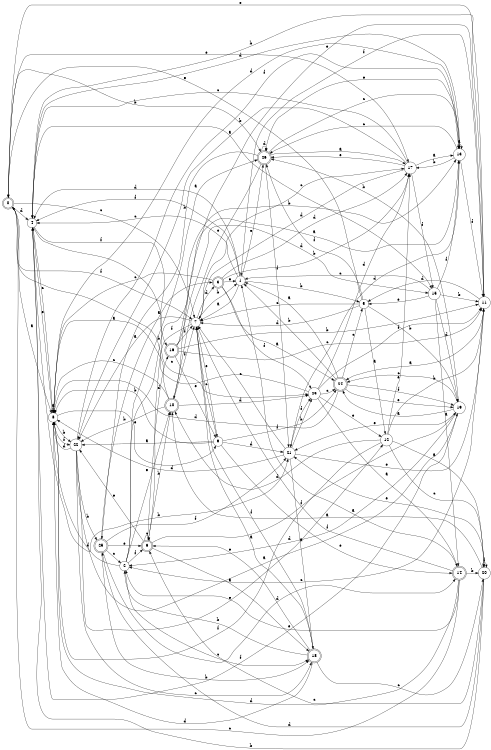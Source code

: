 digraph n22_3 {
__start0 [label="" shape="none"];

rankdir=LR;
size="8,5";

s0 [style="rounded,filled", color="black", fillcolor="white" shape="doublecircle", label="0"];
s1 [style="filled", color="black", fillcolor="white" shape="circle", label="1"];
s2 [style="filled", color="black", fillcolor="white" shape="circle", label="2"];
s3 [style="rounded,filled", color="black", fillcolor="white" shape="doublecircle", label="3"];
s4 [style="filled", color="black", fillcolor="white" shape="circle", label="4"];
s5 [style="filled", color="black", fillcolor="white" shape="circle", label="5"];
s6 [style="rounded,filled", color="black", fillcolor="white" shape="doublecircle", label="6"];
s7 [style="filled", color="black", fillcolor="white" shape="circle", label="7"];
s8 [style="filled", color="black", fillcolor="white" shape="circle", label="8"];
s9 [style="filled", color="black", fillcolor="white" shape="circle", label="9"];
s10 [style="rounded,filled", color="black", fillcolor="white" shape="doublecircle", label="10"];
s11 [style="filled", color="black", fillcolor="white" shape="circle", label="11"];
s12 [style="filled", color="black", fillcolor="white" shape="circle", label="12"];
s13 [style="filled", color="black", fillcolor="white" shape="circle", label="13"];
s14 [style="rounded,filled", color="black", fillcolor="white" shape="doublecircle", label="14"];
s15 [style="filled", color="black", fillcolor="white" shape="circle", label="15"];
s16 [style="rounded,filled", color="black", fillcolor="white" shape="doublecircle", label="16"];
s17 [style="filled", color="black", fillcolor="white" shape="circle", label="17"];
s18 [style="rounded,filled", color="black", fillcolor="white" shape="doublecircle", label="18"];
s19 [style="filled", color="black", fillcolor="white" shape="circle", label="19"];
s20 [style="filled", color="black", fillcolor="white" shape="circle", label="20"];
s21 [style="filled", color="black", fillcolor="white" shape="circle", label="21"];
s22 [style="filled", color="black", fillcolor="white" shape="circle", label="22"];
s23 [style="filled", color="black", fillcolor="white" shape="circle", label="23"];
s24 [style="rounded,filled", color="black", fillcolor="white" shape="doublecircle", label="24"];
s25 [style="rounded,filled", color="black", fillcolor="white" shape="doublecircle", label="25"];
s26 [style="rounded,filled", color="black", fillcolor="white" shape="doublecircle", label="26"];
s0 -> s8 [label="a"];
s0 -> s26 [label="b"];
s0 -> s7 [label="c"];
s0 -> s4 [label="d"];
s0 -> s17 [label="e"];
s0 -> s7 [label="f"];
s1 -> s7 [label="a"];
s1 -> s5 [label="b"];
s1 -> s4 [label="c"];
s1 -> s4 [label="d"];
s1 -> s26 [label="e"];
s1 -> s4 [label="f"];
s2 -> s26 [label="a"];
s2 -> s13 [label="b"];
s2 -> s18 [label="c"];
s2 -> s8 [label="d"];
s2 -> s10 [label="e"];
s2 -> s6 [label="f"];
s3 -> s24 [label="a"];
s3 -> s17 [label="b"];
s3 -> s8 [label="c"];
s3 -> s17 [label="d"];
s3 -> s1 [label="e"];
s3 -> s23 [label="f"];
s4 -> s15 [label="a"];
s4 -> s21 [label="b"];
s4 -> s23 [label="c"];
s4 -> s13 [label="d"];
s4 -> s8 [label="e"];
s4 -> s16 [label="f"];
s5 -> s12 [label="a"];
s5 -> s19 [label="b"];
s5 -> s7 [label="c"];
s5 -> s7 [label="d"];
s5 -> s0 [label="e"];
s5 -> s26 [label="f"];
s6 -> s18 [label="a"];
s6 -> s10 [label="b"];
s6 -> s6 [label="c"];
s6 -> s16 [label="d"];
s6 -> s22 [label="e"];
s6 -> s19 [label="f"];
s7 -> s22 [label="a"];
s7 -> s1 [label="b"];
s7 -> s17 [label="c"];
s7 -> s3 [label="d"];
s7 -> s9 [label="e"];
s7 -> s6 [label="f"];
s8 -> s8 [label="a"];
s8 -> s22 [label="b"];
s8 -> s4 [label="c"];
s8 -> s13 [label="d"];
s8 -> s9 [label="e"];
s8 -> s22 [label="f"];
s9 -> s22 [label="a"];
s9 -> s8 [label="b"];
s9 -> s7 [label="c"];
s9 -> s21 [label="d"];
s9 -> s14 [label="e"];
s9 -> s24 [label="f"];
s10 -> s8 [label="a"];
s10 -> s22 [label="b"];
s10 -> s8 [label="c"];
s10 -> s23 [label="d"];
s10 -> s11 [label="e"];
s10 -> s7 [label="f"];
s11 -> s24 [label="a"];
s11 -> s4 [label="b"];
s11 -> s2 [label="c"];
s11 -> s5 [label="d"];
s11 -> s0 [label="e"];
s11 -> s1 [label="f"];
s12 -> s20 [label="a"];
s12 -> s11 [label="b"];
s12 -> s20 [label="c"];
s12 -> s10 [label="d"];
s12 -> s17 [label="e"];
s12 -> s8 [label="f"];
s13 -> s13 [label="a"];
s13 -> s17 [label="b"];
s13 -> s26 [label="c"];
s13 -> s21 [label="d"];
s13 -> s26 [label="e"];
s13 -> s11 [label="f"];
s14 -> s1 [label="a"];
s14 -> s20 [label="b"];
s14 -> s0 [label="c"];
s14 -> s8 [label="d"];
s14 -> s2 [label="e"];
s14 -> s7 [label="f"];
s15 -> s14 [label="a"];
s15 -> s11 [label="b"];
s15 -> s1 [label="c"];
s15 -> s19 [label="d"];
s15 -> s5 [label="e"];
s15 -> s13 [label="f"];
s16 -> s13 [label="a"];
s16 -> s11 [label="b"];
s16 -> s11 [label="c"];
s16 -> s15 [label="d"];
s16 -> s9 [label="e"];
s16 -> s7 [label="f"];
s17 -> s13 [label="a"];
s17 -> s22 [label="b"];
s17 -> s4 [label="c"];
s17 -> s7 [label="d"];
s17 -> s26 [label="e"];
s17 -> s15 [label="f"];
s18 -> s7 [label="a"];
s18 -> s2 [label="b"];
s18 -> s20 [label="c"];
s18 -> s8 [label="d"];
s18 -> s6 [label="e"];
s18 -> s7 [label="f"];
s19 -> s24 [label="a"];
s19 -> s26 [label="b"];
s19 -> s24 [label="c"];
s19 -> s2 [label="d"];
s19 -> s21 [label="e"];
s19 -> s4 [label="f"];
s20 -> s10 [label="a"];
s20 -> s4 [label="b"];
s20 -> s6 [label="c"];
s20 -> s25 [label="d"];
s20 -> s21 [label="e"];
s20 -> s20 [label="f"];
s21 -> s18 [label="a"];
s21 -> s23 [label="b"];
s21 -> s7 [label="c"];
s21 -> s8 [label="d"];
s21 -> s11 [label="e"];
s21 -> s23 [label="f"];
s22 -> s19 [label="a"];
s22 -> s25 [label="b"];
s22 -> s18 [label="c"];
s22 -> s8 [label="d"];
s22 -> s12 [label="e"];
s22 -> s13 [label="f"];
s23 -> s14 [label="a"];
s23 -> s0 [label="b"];
s23 -> s24 [label="c"];
s23 -> s17 [label="d"];
s23 -> s12 [label="e"];
s23 -> s11 [label="f"];
s24 -> s1 [label="a"];
s24 -> s1 [label="b"];
s24 -> s5 [label="c"];
s24 -> s8 [label="d"];
s24 -> s19 [label="e"];
s24 -> s19 [label="f"];
s25 -> s3 [label="a"];
s25 -> s18 [label="b"];
s25 -> s2 [label="c"];
s25 -> s14 [label="d"];
s25 -> s6 [label="e"];
s25 -> s21 [label="f"];
s26 -> s17 [label="a"];
s26 -> s25 [label="b"];
s26 -> s13 [label="c"];
s26 -> s26 [label="d"];
s26 -> s10 [label="e"];
s26 -> s21 [label="f"];

}